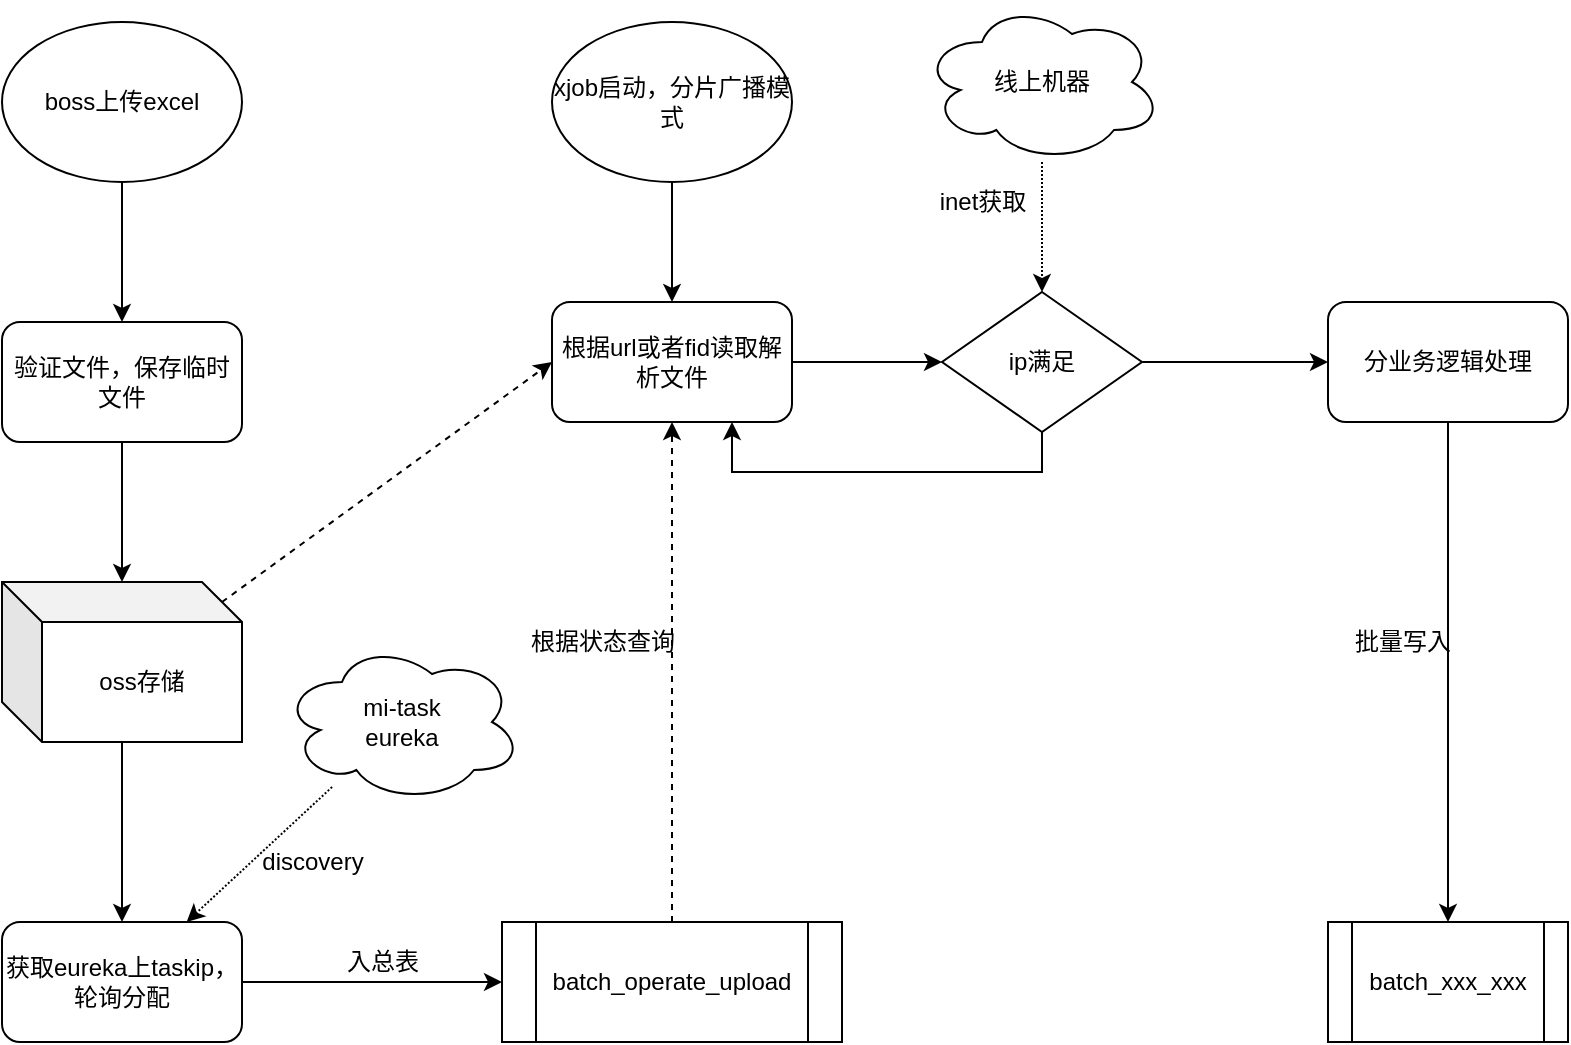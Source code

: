 <mxfile version="14.2.9" type="github">
  <diagram id="6N76P5hnXm77WZm34aZ_" name="Page-1">
    <mxGraphModel dx="946" dy="725" grid="1" gridSize="10" guides="1" tooltips="1" connect="1" arrows="1" fold="1" page="1" pageScale="1" pageWidth="3300" pageHeight="4681" math="0" shadow="0">
      <root>
        <mxCell id="0" />
        <mxCell id="1" parent="0" />
        <mxCell id="etPLG4wvCZrp4LevAsaF-3" style="edgeStyle=orthogonalEdgeStyle;rounded=0;orthogonalLoop=1;jettySize=auto;html=1;exitX=0.5;exitY=1;exitDx=0;exitDy=0;" edge="1" parent="1" source="etPLG4wvCZrp4LevAsaF-1" target="etPLG4wvCZrp4LevAsaF-2">
          <mxGeometry relative="1" as="geometry" />
        </mxCell>
        <mxCell id="etPLG4wvCZrp4LevAsaF-1" value="boss上传excel" style="ellipse;whiteSpace=wrap;html=1;" vertex="1" parent="1">
          <mxGeometry x="90" y="50" width="120" height="80" as="geometry" />
        </mxCell>
        <mxCell id="etPLG4wvCZrp4LevAsaF-16" value="" style="edgeStyle=orthogonalEdgeStyle;rounded=0;orthogonalLoop=1;jettySize=auto;html=1;" edge="1" parent="1" source="etPLG4wvCZrp4LevAsaF-2" target="etPLG4wvCZrp4LevAsaF-14">
          <mxGeometry relative="1" as="geometry" />
        </mxCell>
        <mxCell id="etPLG4wvCZrp4LevAsaF-2" value="验证文件，保存临时文件" style="rounded=1;whiteSpace=wrap;html=1;" vertex="1" parent="1">
          <mxGeometry x="90" y="200" width="120" height="60" as="geometry" />
        </mxCell>
        <mxCell id="etPLG4wvCZrp4LevAsaF-18" value="" style="edgeStyle=orthogonalEdgeStyle;rounded=0;orthogonalLoop=1;jettySize=auto;html=1;" edge="1" parent="1" source="etPLG4wvCZrp4LevAsaF-14" target="etPLG4wvCZrp4LevAsaF-17">
          <mxGeometry relative="1" as="geometry" />
        </mxCell>
        <mxCell id="etPLG4wvCZrp4LevAsaF-32" style="orthogonalLoop=1;jettySize=auto;html=1;exitX=0;exitY=0;exitDx=110;exitDy=10;exitPerimeter=0;entryX=0;entryY=0.5;entryDx=0;entryDy=0;rounded=0;dashed=1;" edge="1" parent="1" source="etPLG4wvCZrp4LevAsaF-14" target="etPLG4wvCZrp4LevAsaF-26">
          <mxGeometry relative="1" as="geometry" />
        </mxCell>
        <mxCell id="etPLG4wvCZrp4LevAsaF-14" value="oss存储" style="shape=cube;whiteSpace=wrap;html=1;boundedLbl=1;backgroundOutline=1;darkOpacity=0.05;darkOpacity2=0.1;rounded=1;" vertex="1" parent="1">
          <mxGeometry x="90" y="330" width="120" height="80" as="geometry" />
        </mxCell>
        <mxCell id="etPLG4wvCZrp4LevAsaF-20" style="edgeStyle=orthogonalEdgeStyle;rounded=0;orthogonalLoop=1;jettySize=auto;html=1;exitX=1;exitY=0.5;exitDx=0;exitDy=0;" edge="1" parent="1" source="etPLG4wvCZrp4LevAsaF-17" target="etPLG4wvCZrp4LevAsaF-19">
          <mxGeometry relative="1" as="geometry" />
        </mxCell>
        <mxCell id="etPLG4wvCZrp4LevAsaF-17" value="获取eureka上taskip，轮询分配" style="whiteSpace=wrap;html=1;rounded=1;" vertex="1" parent="1">
          <mxGeometry x="90" y="500" width="120" height="60" as="geometry" />
        </mxCell>
        <mxCell id="etPLG4wvCZrp4LevAsaF-33" style="edgeStyle=none;rounded=0;orthogonalLoop=1;jettySize=auto;html=1;exitX=0.5;exitY=0;exitDx=0;exitDy=0;entryX=0.5;entryY=1;entryDx=0;entryDy=0;dashed=1;" edge="1" parent="1" source="etPLG4wvCZrp4LevAsaF-19" target="etPLG4wvCZrp4LevAsaF-26">
          <mxGeometry relative="1" as="geometry" />
        </mxCell>
        <mxCell id="etPLG4wvCZrp4LevAsaF-19" value="batch_operate_upload" style="shape=process;whiteSpace=wrap;html=1;backgroundOutline=1;" vertex="1" parent="1">
          <mxGeometry x="340" y="500" width="170" height="60" as="geometry" />
        </mxCell>
        <mxCell id="etPLG4wvCZrp4LevAsaF-21" value="入总表" style="text;html=1;align=center;verticalAlign=middle;resizable=0;points=[];autosize=1;" vertex="1" parent="1">
          <mxGeometry x="255" y="510" width="50" height="20" as="geometry" />
        </mxCell>
        <mxCell id="etPLG4wvCZrp4LevAsaF-28" style="edgeStyle=orthogonalEdgeStyle;rounded=0;orthogonalLoop=1;jettySize=auto;html=1;exitX=0.5;exitY=1;exitDx=0;exitDy=0;" edge="1" parent="1" source="etPLG4wvCZrp4LevAsaF-22" target="etPLG4wvCZrp4LevAsaF-26">
          <mxGeometry relative="1" as="geometry" />
        </mxCell>
        <mxCell id="etPLG4wvCZrp4LevAsaF-22" value="xjob启动，分片广播模式" style="ellipse;whiteSpace=wrap;html=1;" vertex="1" parent="1">
          <mxGeometry x="365" y="50" width="120" height="80" as="geometry" />
        </mxCell>
        <mxCell id="etPLG4wvCZrp4LevAsaF-55" value="" style="edgeStyle=orthogonalEdgeStyle;rounded=0;orthogonalLoop=1;jettySize=auto;html=1;" edge="1" parent="1" source="etPLG4wvCZrp4LevAsaF-26" target="etPLG4wvCZrp4LevAsaF-53">
          <mxGeometry relative="1" as="geometry" />
        </mxCell>
        <mxCell id="etPLG4wvCZrp4LevAsaF-26" value="根据url或者fid读取解析文件" style="rounded=1;whiteSpace=wrap;html=1;" vertex="1" parent="1">
          <mxGeometry x="365" y="190" width="120" height="60" as="geometry" />
        </mxCell>
        <mxCell id="etPLG4wvCZrp4LevAsaF-31" value="根据状态查询" style="text;html=1;align=center;verticalAlign=middle;resizable=0;points=[];autosize=1;" vertex="1" parent="1">
          <mxGeometry x="345" y="350" width="90" height="20" as="geometry" />
        </mxCell>
        <mxCell id="etPLG4wvCZrp4LevAsaF-40" value="batch_xxx_xxx" style="shape=process;whiteSpace=wrap;html=1;backgroundOutline=1;" vertex="1" parent="1">
          <mxGeometry x="753" y="500" width="120" height="60" as="geometry" />
        </mxCell>
        <mxCell id="etPLG4wvCZrp4LevAsaF-45" style="edgeStyle=none;rounded=0;orthogonalLoop=1;jettySize=auto;html=1;entryX=0.5;entryY=0;entryDx=0;entryDy=0;" edge="1" parent="1" source="etPLG4wvCZrp4LevAsaF-44" target="etPLG4wvCZrp4LevAsaF-40">
          <mxGeometry relative="1" as="geometry" />
        </mxCell>
        <mxCell id="etPLG4wvCZrp4LevAsaF-44" value="分业务逻辑处理" style="rounded=1;whiteSpace=wrap;html=1;" vertex="1" parent="1">
          <mxGeometry x="753" y="190" width="120" height="60" as="geometry" />
        </mxCell>
        <mxCell id="etPLG4wvCZrp4LevAsaF-46" value="批量写入" style="text;html=1;align=center;verticalAlign=middle;resizable=0;points=[];autosize=1;" vertex="1" parent="1">
          <mxGeometry x="760" y="350" width="60" height="20" as="geometry" />
        </mxCell>
        <mxCell id="etPLG4wvCZrp4LevAsaF-48" value="" style="edgeStyle=none;rounded=0;orthogonalLoop=1;jettySize=auto;html=1;dashed=1;dashPattern=1 1;" edge="1" parent="1" source="etPLG4wvCZrp4LevAsaF-47" target="etPLG4wvCZrp4LevAsaF-17">
          <mxGeometry relative="1" as="geometry" />
        </mxCell>
        <mxCell id="etPLG4wvCZrp4LevAsaF-47" value="mi-task&lt;br&gt;eureka" style="ellipse;shape=cloud;whiteSpace=wrap;html=1;" vertex="1" parent="1">
          <mxGeometry x="230" y="360" width="120" height="80" as="geometry" />
        </mxCell>
        <mxCell id="etPLG4wvCZrp4LevAsaF-50" value="" style="edgeStyle=none;rounded=0;orthogonalLoop=1;jettySize=auto;html=1;dashed=1;dashPattern=1 1;entryX=0.5;entryY=0;entryDx=0;entryDy=0;" edge="1" parent="1" source="etPLG4wvCZrp4LevAsaF-49" target="etPLG4wvCZrp4LevAsaF-53">
          <mxGeometry relative="1" as="geometry" />
        </mxCell>
        <mxCell id="etPLG4wvCZrp4LevAsaF-49" value="线上机器" style="ellipse;shape=cloud;whiteSpace=wrap;html=1;" vertex="1" parent="1">
          <mxGeometry x="550" y="40" width="120" height="80" as="geometry" />
        </mxCell>
        <mxCell id="etPLG4wvCZrp4LevAsaF-51" value="inet获取" style="text;html=1;align=center;verticalAlign=middle;resizable=0;points=[];autosize=1;" vertex="1" parent="1">
          <mxGeometry x="550" y="130" width="60" height="20" as="geometry" />
        </mxCell>
        <mxCell id="etPLG4wvCZrp4LevAsaF-52" value="discovery" style="text;html=1;align=center;verticalAlign=middle;resizable=0;points=[];autosize=1;" vertex="1" parent="1">
          <mxGeometry x="210" y="460" width="70" height="20" as="geometry" />
        </mxCell>
        <mxCell id="etPLG4wvCZrp4LevAsaF-56" value="" style="edgeStyle=orthogonalEdgeStyle;rounded=0;orthogonalLoop=1;jettySize=auto;html=1;" edge="1" parent="1" source="etPLG4wvCZrp4LevAsaF-53">
          <mxGeometry relative="1" as="geometry">
            <mxPoint x="753" y="220" as="targetPoint" />
          </mxGeometry>
        </mxCell>
        <mxCell id="etPLG4wvCZrp4LevAsaF-57" style="edgeStyle=orthogonalEdgeStyle;rounded=0;orthogonalLoop=1;jettySize=auto;html=1;exitX=0.5;exitY=1;exitDx=0;exitDy=0;entryX=0.75;entryY=1;entryDx=0;entryDy=0;" edge="1" parent="1" source="etPLG4wvCZrp4LevAsaF-53" target="etPLG4wvCZrp4LevAsaF-26">
          <mxGeometry relative="1" as="geometry" />
        </mxCell>
        <mxCell id="etPLG4wvCZrp4LevAsaF-53" value="ip满足" style="rhombus;whiteSpace=wrap;html=1;" vertex="1" parent="1">
          <mxGeometry x="560" y="185" width="100" height="70" as="geometry" />
        </mxCell>
      </root>
    </mxGraphModel>
  </diagram>
</mxfile>
